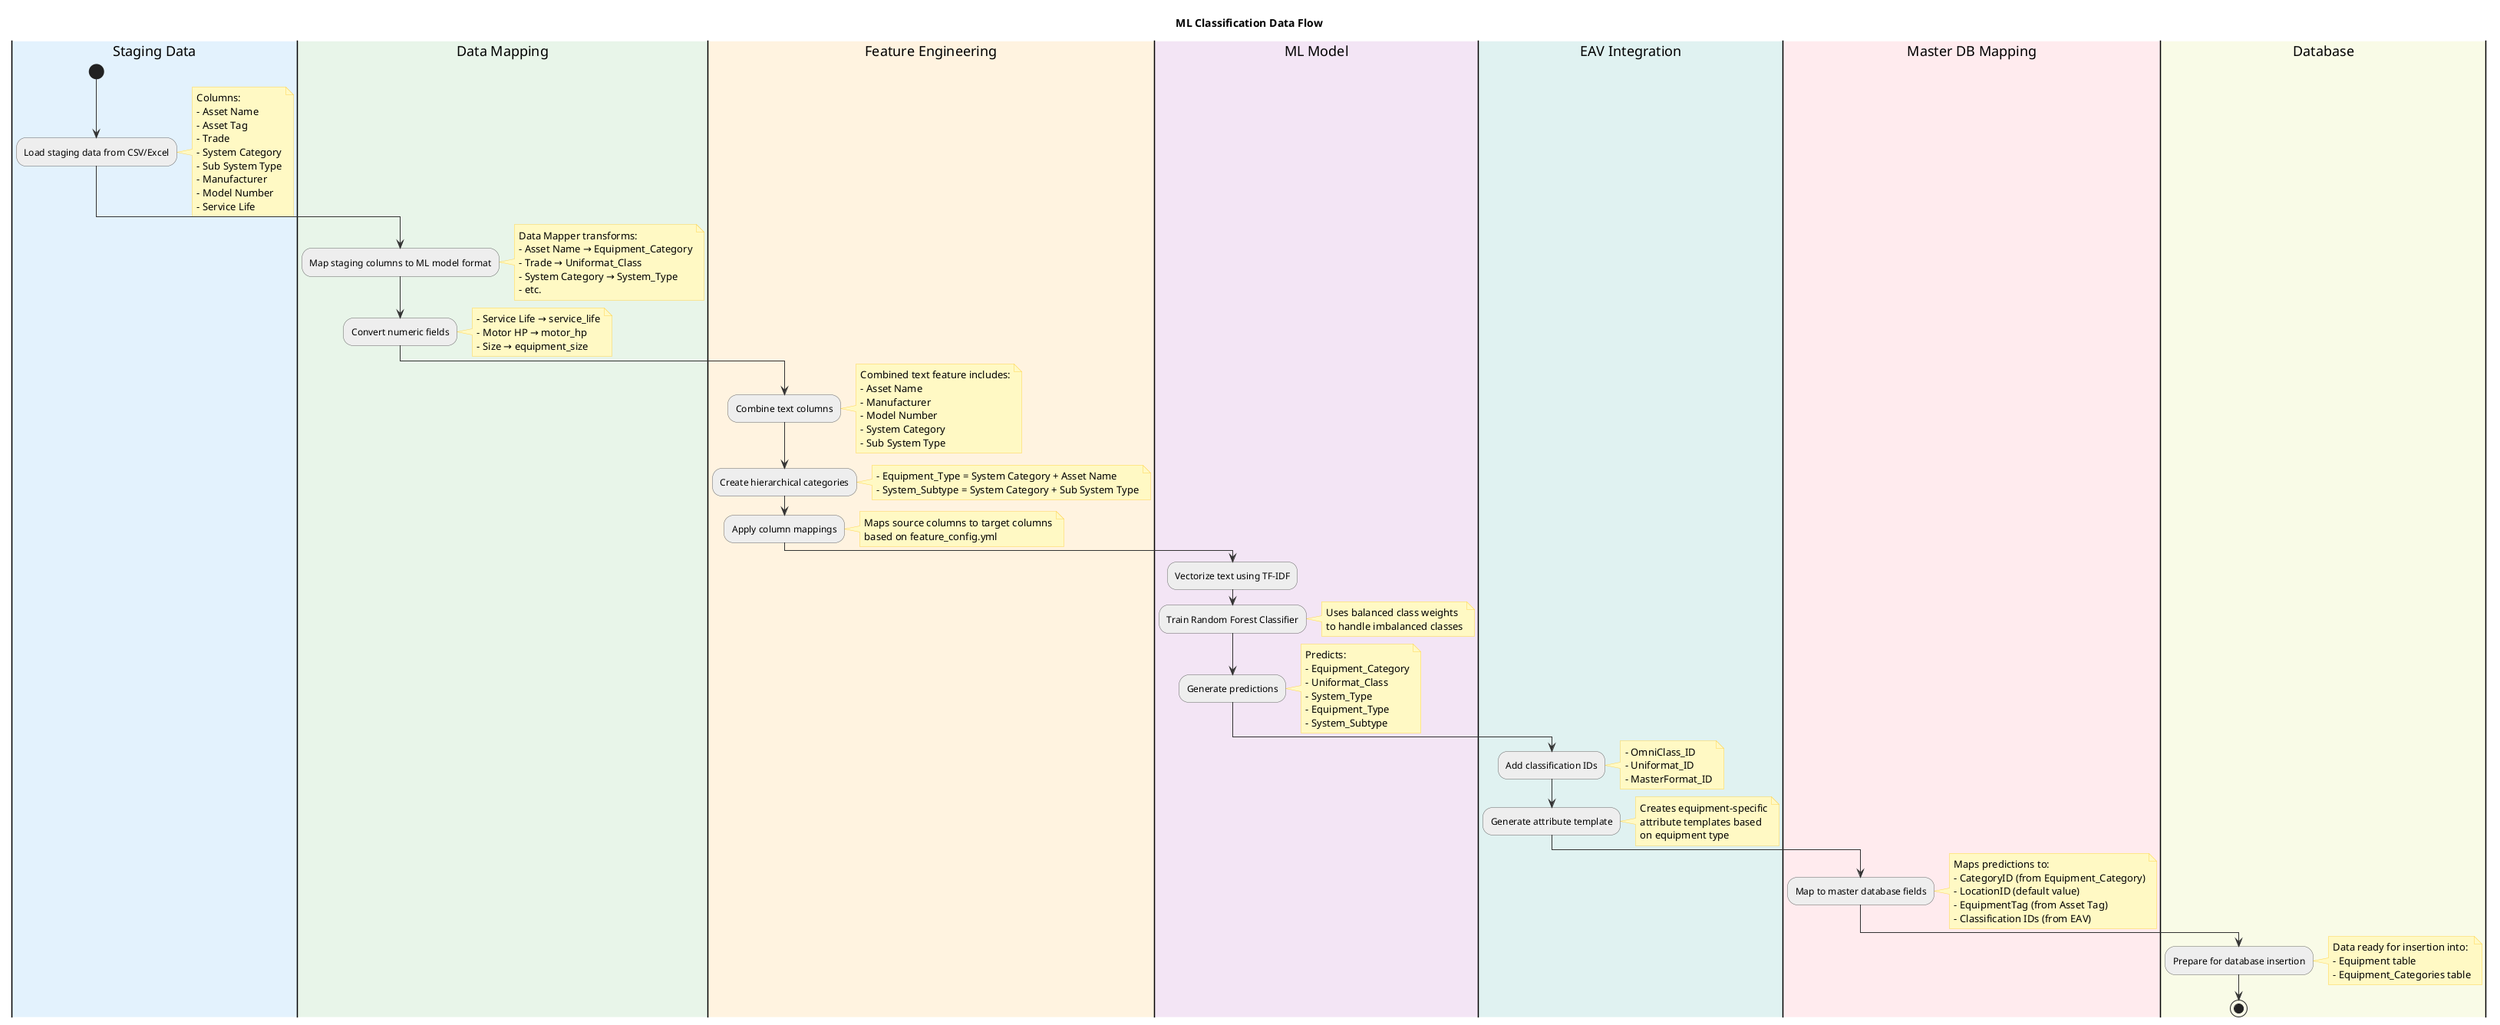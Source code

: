 @startuml "ML Classification Data Flow"

' Define styles
skinparam backgroundColor white
skinparam ArrowColor #333333
skinparam ActivityBorderColor #666666
skinparam ActivityBackgroundColor #EEEEEE
skinparam ActivityDiamondBackgroundColor #E0F7FA
skinparam NoteBackgroundColor #FFF9C4
skinparam NoteBorderColor #FFD54F
skinparam PartitionBackgroundColor #F5F5F5
skinparam PartitionBorderColor #BDBDBD
skinparam ArrowFontSize 11
skinparam ActivityFontSize 12

' Title
title ML Classification Data Flow

|#E3F2FD|Staging Data|
start
:Load staging data from CSV/Excel;
note right
  Columns:
  - Asset Name
  - Asset Tag
  - Trade
  - System Category
  - Sub System Type
  - Manufacturer
  - Model Number
  - Service Life
end note

|#E8F5E9|Data Mapping|
:Map staging columns to ML model format;
note right
  Data Mapper transforms:
  - Asset Name → Equipment_Category
  - Trade → Uniformat_Class
  - System Category → System_Type
  - etc.
end note

:Convert numeric fields;
note right
  - Service Life → service_life
  - Motor HP → motor_hp
  - Size → equipment_size
end note

|#FFF3E0|Feature Engineering|
:Combine text columns;
note right
  Combined text feature includes:
  - Asset Name
  - Manufacturer
  - Model Number
  - System Category
  - Sub System Type
end note

:Create hierarchical categories;
note right
  - Equipment_Type = System Category + Asset Name
  - System_Subtype = System Category + Sub System Type
end note

:Apply column mappings;
note right
  Maps source columns to target columns
  based on feature_config.yml
end note

|#F3E5F5|ML Model|
:Vectorize text using TF-IDF;
:Train Random Forest Classifier;
note right
  Uses balanced class weights
  to handle imbalanced classes
end note

:Generate predictions;
note right
  Predicts:
  - Equipment_Category
  - Uniformat_Class
  - System_Type
  - Equipment_Type
  - System_Subtype
end note

|#E0F2F1|EAV Integration|
:Add classification IDs;
note right
  - OmniClass_ID
  - Uniformat_ID
  - MasterFormat_ID
end note

:Generate attribute template;
note right
  Creates equipment-specific
  attribute templates based
  on equipment type
end note

|#FFEBEE|Master DB Mapping|
:Map to master database fields;
note right
  Maps predictions to:
  - CategoryID (from Equipment_Category)
  - LocationID (default value)
  - EquipmentTag (from Asset Tag)
  - Classification IDs (from EAV)
end note

|#F9FBE7|Database|
:Prepare for database insertion;
note right
  Data ready for insertion into:
  - Equipment table
  - Equipment_Categories table
end note

stop

@enduml